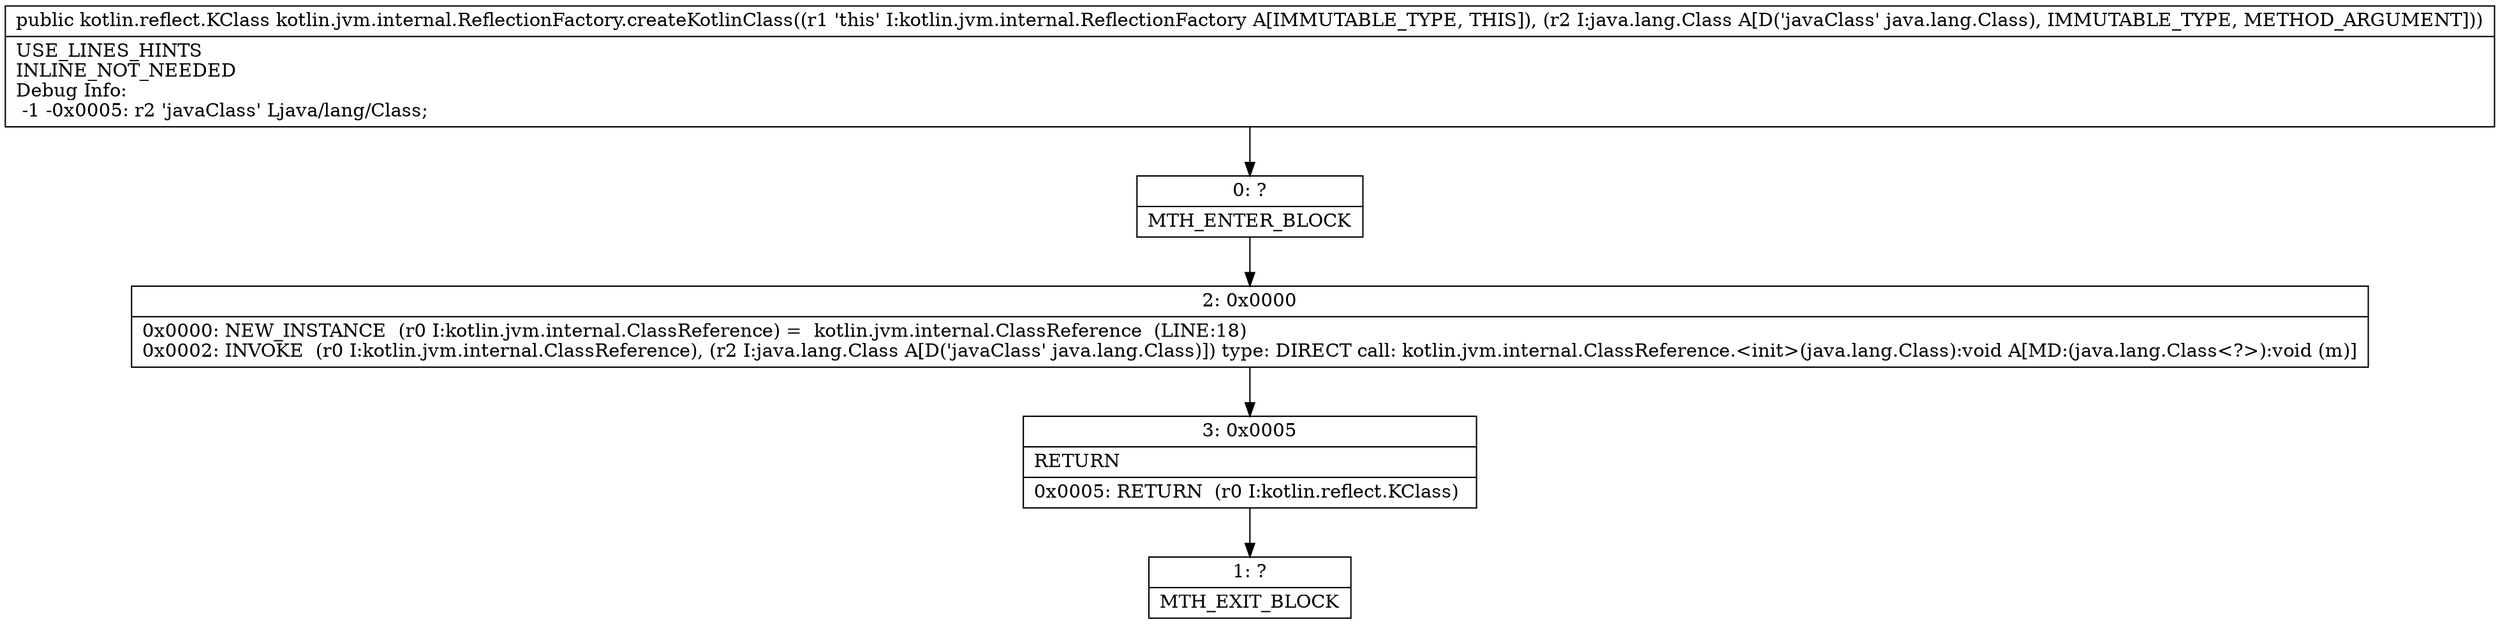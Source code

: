 digraph "CFG forkotlin.jvm.internal.ReflectionFactory.createKotlinClass(Ljava\/lang\/Class;)Lkotlin\/reflect\/KClass;" {
Node_0 [shape=record,label="{0\:\ ?|MTH_ENTER_BLOCK\l}"];
Node_2 [shape=record,label="{2\:\ 0x0000|0x0000: NEW_INSTANCE  (r0 I:kotlin.jvm.internal.ClassReference) =  kotlin.jvm.internal.ClassReference  (LINE:18)\l0x0002: INVOKE  (r0 I:kotlin.jvm.internal.ClassReference), (r2 I:java.lang.Class A[D('javaClass' java.lang.Class)]) type: DIRECT call: kotlin.jvm.internal.ClassReference.\<init\>(java.lang.Class):void A[MD:(java.lang.Class\<?\>):void (m)]\l}"];
Node_3 [shape=record,label="{3\:\ 0x0005|RETURN\l|0x0005: RETURN  (r0 I:kotlin.reflect.KClass) \l}"];
Node_1 [shape=record,label="{1\:\ ?|MTH_EXIT_BLOCK\l}"];
MethodNode[shape=record,label="{public kotlin.reflect.KClass kotlin.jvm.internal.ReflectionFactory.createKotlinClass((r1 'this' I:kotlin.jvm.internal.ReflectionFactory A[IMMUTABLE_TYPE, THIS]), (r2 I:java.lang.Class A[D('javaClass' java.lang.Class), IMMUTABLE_TYPE, METHOD_ARGUMENT]))  | USE_LINES_HINTS\lINLINE_NOT_NEEDED\lDebug Info:\l  \-1 \-0x0005: r2 'javaClass' Ljava\/lang\/Class;\l}"];
MethodNode -> Node_0;Node_0 -> Node_2;
Node_2 -> Node_3;
Node_3 -> Node_1;
}

